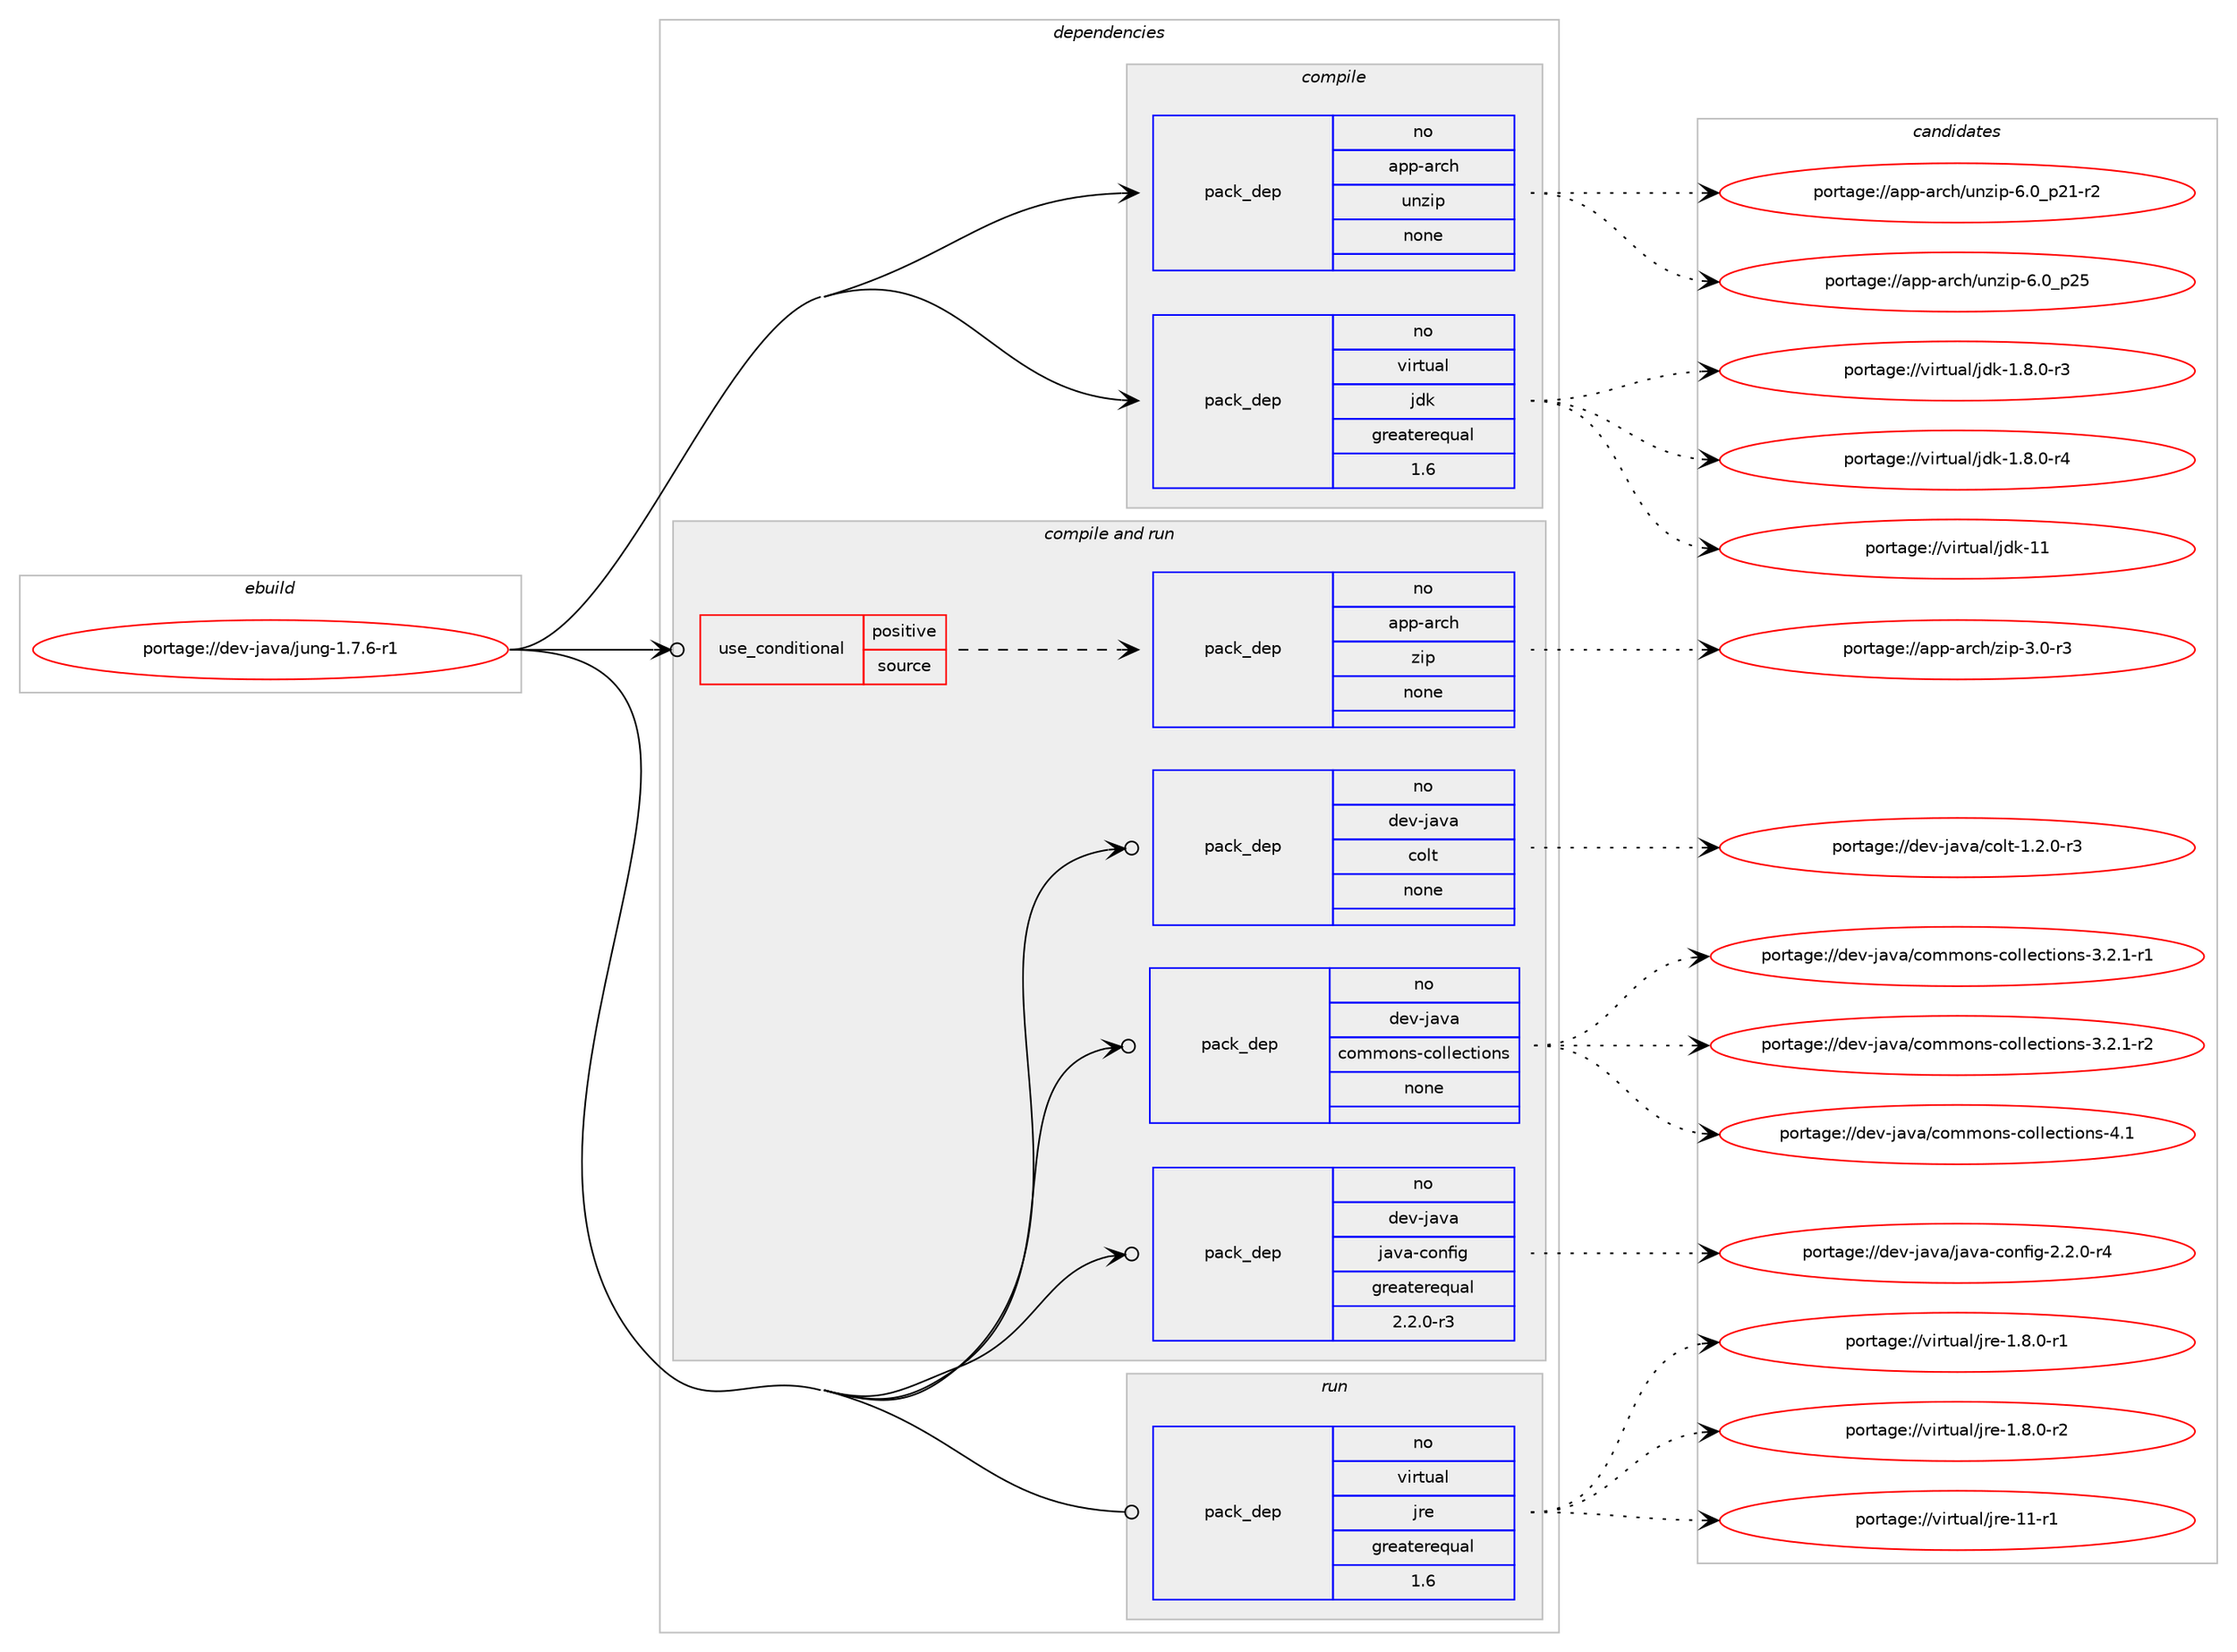 digraph prolog {

# *************
# Graph options
# *************

newrank=true;
concentrate=true;
compound=true;
graph [rankdir=LR,fontname=Helvetica,fontsize=10,ranksep=1.5];#, ranksep=2.5, nodesep=0.2];
edge  [arrowhead=vee];
node  [fontname=Helvetica,fontsize=10];

# **********
# The ebuild
# **********

subgraph cluster_leftcol {
color=gray;
rank=same;
label=<<i>ebuild</i>>;
id [label="portage://dev-java/jung-1.7.6-r1", color=red, width=4, href="../dev-java/jung-1.7.6-r1.svg"];
}

# ****************
# The dependencies
# ****************

subgraph cluster_midcol {
color=gray;
label=<<i>dependencies</i>>;
subgraph cluster_compile {
fillcolor="#eeeeee";
style=filled;
label=<<i>compile</i>>;
subgraph pack68702 {
dependency90015 [label=<<TABLE BORDER="0" CELLBORDER="1" CELLSPACING="0" CELLPADDING="4" WIDTH="220"><TR><TD ROWSPAN="6" CELLPADDING="30">pack_dep</TD></TR><TR><TD WIDTH="110">no</TD></TR><TR><TD>app-arch</TD></TR><TR><TD>unzip</TD></TR><TR><TD>none</TD></TR><TR><TD></TD></TR></TABLE>>, shape=none, color=blue];
}
id:e -> dependency90015:w [weight=20,style="solid",arrowhead="vee"];
subgraph pack68703 {
dependency90016 [label=<<TABLE BORDER="0" CELLBORDER="1" CELLSPACING="0" CELLPADDING="4" WIDTH="220"><TR><TD ROWSPAN="6" CELLPADDING="30">pack_dep</TD></TR><TR><TD WIDTH="110">no</TD></TR><TR><TD>virtual</TD></TR><TR><TD>jdk</TD></TR><TR><TD>greaterequal</TD></TR><TR><TD>1.6</TD></TR></TABLE>>, shape=none, color=blue];
}
id:e -> dependency90016:w [weight=20,style="solid",arrowhead="vee"];
}
subgraph cluster_compileandrun {
fillcolor="#eeeeee";
style=filled;
label=<<i>compile and run</i>>;
subgraph cond18595 {
dependency90017 [label=<<TABLE BORDER="0" CELLBORDER="1" CELLSPACING="0" CELLPADDING="4"><TR><TD ROWSPAN="3" CELLPADDING="10">use_conditional</TD></TR><TR><TD>positive</TD></TR><TR><TD>source</TD></TR></TABLE>>, shape=none, color=red];
subgraph pack68704 {
dependency90018 [label=<<TABLE BORDER="0" CELLBORDER="1" CELLSPACING="0" CELLPADDING="4" WIDTH="220"><TR><TD ROWSPAN="6" CELLPADDING="30">pack_dep</TD></TR><TR><TD WIDTH="110">no</TD></TR><TR><TD>app-arch</TD></TR><TR><TD>zip</TD></TR><TR><TD>none</TD></TR><TR><TD></TD></TR></TABLE>>, shape=none, color=blue];
}
dependency90017:e -> dependency90018:w [weight=20,style="dashed",arrowhead="vee"];
}
id:e -> dependency90017:w [weight=20,style="solid",arrowhead="odotvee"];
subgraph pack68705 {
dependency90019 [label=<<TABLE BORDER="0" CELLBORDER="1" CELLSPACING="0" CELLPADDING="4" WIDTH="220"><TR><TD ROWSPAN="6" CELLPADDING="30">pack_dep</TD></TR><TR><TD WIDTH="110">no</TD></TR><TR><TD>dev-java</TD></TR><TR><TD>colt</TD></TR><TR><TD>none</TD></TR><TR><TD></TD></TR></TABLE>>, shape=none, color=blue];
}
id:e -> dependency90019:w [weight=20,style="solid",arrowhead="odotvee"];
subgraph pack68706 {
dependency90020 [label=<<TABLE BORDER="0" CELLBORDER="1" CELLSPACING="0" CELLPADDING="4" WIDTH="220"><TR><TD ROWSPAN="6" CELLPADDING="30">pack_dep</TD></TR><TR><TD WIDTH="110">no</TD></TR><TR><TD>dev-java</TD></TR><TR><TD>commons-collections</TD></TR><TR><TD>none</TD></TR><TR><TD></TD></TR></TABLE>>, shape=none, color=blue];
}
id:e -> dependency90020:w [weight=20,style="solid",arrowhead="odotvee"];
subgraph pack68707 {
dependency90021 [label=<<TABLE BORDER="0" CELLBORDER="1" CELLSPACING="0" CELLPADDING="4" WIDTH="220"><TR><TD ROWSPAN="6" CELLPADDING="30">pack_dep</TD></TR><TR><TD WIDTH="110">no</TD></TR><TR><TD>dev-java</TD></TR><TR><TD>java-config</TD></TR><TR><TD>greaterequal</TD></TR><TR><TD>2.2.0-r3</TD></TR></TABLE>>, shape=none, color=blue];
}
id:e -> dependency90021:w [weight=20,style="solid",arrowhead="odotvee"];
}
subgraph cluster_run {
fillcolor="#eeeeee";
style=filled;
label=<<i>run</i>>;
subgraph pack68708 {
dependency90022 [label=<<TABLE BORDER="0" CELLBORDER="1" CELLSPACING="0" CELLPADDING="4" WIDTH="220"><TR><TD ROWSPAN="6" CELLPADDING="30">pack_dep</TD></TR><TR><TD WIDTH="110">no</TD></TR><TR><TD>virtual</TD></TR><TR><TD>jre</TD></TR><TR><TD>greaterequal</TD></TR><TR><TD>1.6</TD></TR></TABLE>>, shape=none, color=blue];
}
id:e -> dependency90022:w [weight=20,style="solid",arrowhead="odot"];
}
}

# **************
# The candidates
# **************

subgraph cluster_choices {
rank=same;
color=gray;
label=<<i>candidates</i>>;

subgraph choice68702 {
color=black;
nodesep=1;
choiceportage9711211245971149910447117110122105112455446489511250494511450 [label="portage://app-arch/unzip-6.0_p21-r2", color=red, width=4,href="../app-arch/unzip-6.0_p21-r2.svg"];
choiceportage971121124597114991044711711012210511245544648951125053 [label="portage://app-arch/unzip-6.0_p25", color=red, width=4,href="../app-arch/unzip-6.0_p25.svg"];
dependency90015:e -> choiceportage9711211245971149910447117110122105112455446489511250494511450:w [style=dotted,weight="100"];
dependency90015:e -> choiceportage971121124597114991044711711012210511245544648951125053:w [style=dotted,weight="100"];
}
subgraph choice68703 {
color=black;
nodesep=1;
choiceportage11810511411611797108471061001074549465646484511451 [label="portage://virtual/jdk-1.8.0-r3", color=red, width=4,href="../virtual/jdk-1.8.0-r3.svg"];
choiceportage11810511411611797108471061001074549465646484511452 [label="portage://virtual/jdk-1.8.0-r4", color=red, width=4,href="../virtual/jdk-1.8.0-r4.svg"];
choiceportage1181051141161179710847106100107454949 [label="portage://virtual/jdk-11", color=red, width=4,href="../virtual/jdk-11.svg"];
dependency90016:e -> choiceportage11810511411611797108471061001074549465646484511451:w [style=dotted,weight="100"];
dependency90016:e -> choiceportage11810511411611797108471061001074549465646484511452:w [style=dotted,weight="100"];
dependency90016:e -> choiceportage1181051141161179710847106100107454949:w [style=dotted,weight="100"];
}
subgraph choice68704 {
color=black;
nodesep=1;
choiceportage9711211245971149910447122105112455146484511451 [label="portage://app-arch/zip-3.0-r3", color=red, width=4,href="../app-arch/zip-3.0-r3.svg"];
dependency90018:e -> choiceportage9711211245971149910447122105112455146484511451:w [style=dotted,weight="100"];
}
subgraph choice68705 {
color=black;
nodesep=1;
choiceportage10010111845106971189747991111081164549465046484511451 [label="portage://dev-java/colt-1.2.0-r3", color=red, width=4,href="../dev-java/colt-1.2.0-r3.svg"];
dependency90019:e -> choiceportage10010111845106971189747991111081164549465046484511451:w [style=dotted,weight="100"];
}
subgraph choice68706 {
color=black;
nodesep=1;
choiceportage10010111845106971189747991111091091111101154599111108108101991161051111101154551465046494511449 [label="portage://dev-java/commons-collections-3.2.1-r1", color=red, width=4,href="../dev-java/commons-collections-3.2.1-r1.svg"];
choiceportage10010111845106971189747991111091091111101154599111108108101991161051111101154551465046494511450 [label="portage://dev-java/commons-collections-3.2.1-r2", color=red, width=4,href="../dev-java/commons-collections-3.2.1-r2.svg"];
choiceportage100101118451069711897479911110910911111011545991111081081019911610511111011545524649 [label="portage://dev-java/commons-collections-4.1", color=red, width=4,href="../dev-java/commons-collections-4.1.svg"];
dependency90020:e -> choiceportage10010111845106971189747991111091091111101154599111108108101991161051111101154551465046494511449:w [style=dotted,weight="100"];
dependency90020:e -> choiceportage10010111845106971189747991111091091111101154599111108108101991161051111101154551465046494511450:w [style=dotted,weight="100"];
dependency90020:e -> choiceportage100101118451069711897479911110910911111011545991111081081019911610511111011545524649:w [style=dotted,weight="100"];
}
subgraph choice68707 {
color=black;
nodesep=1;
choiceportage10010111845106971189747106971189745991111101021051034550465046484511452 [label="portage://dev-java/java-config-2.2.0-r4", color=red, width=4,href="../dev-java/java-config-2.2.0-r4.svg"];
dependency90021:e -> choiceportage10010111845106971189747106971189745991111101021051034550465046484511452:w [style=dotted,weight="100"];
}
subgraph choice68708 {
color=black;
nodesep=1;
choiceportage11810511411611797108471061141014549465646484511449 [label="portage://virtual/jre-1.8.0-r1", color=red, width=4,href="../virtual/jre-1.8.0-r1.svg"];
choiceportage11810511411611797108471061141014549465646484511450 [label="portage://virtual/jre-1.8.0-r2", color=red, width=4,href="../virtual/jre-1.8.0-r2.svg"];
choiceportage11810511411611797108471061141014549494511449 [label="portage://virtual/jre-11-r1", color=red, width=4,href="../virtual/jre-11-r1.svg"];
dependency90022:e -> choiceportage11810511411611797108471061141014549465646484511449:w [style=dotted,weight="100"];
dependency90022:e -> choiceportage11810511411611797108471061141014549465646484511450:w [style=dotted,weight="100"];
dependency90022:e -> choiceportage11810511411611797108471061141014549494511449:w [style=dotted,weight="100"];
}
}

}
